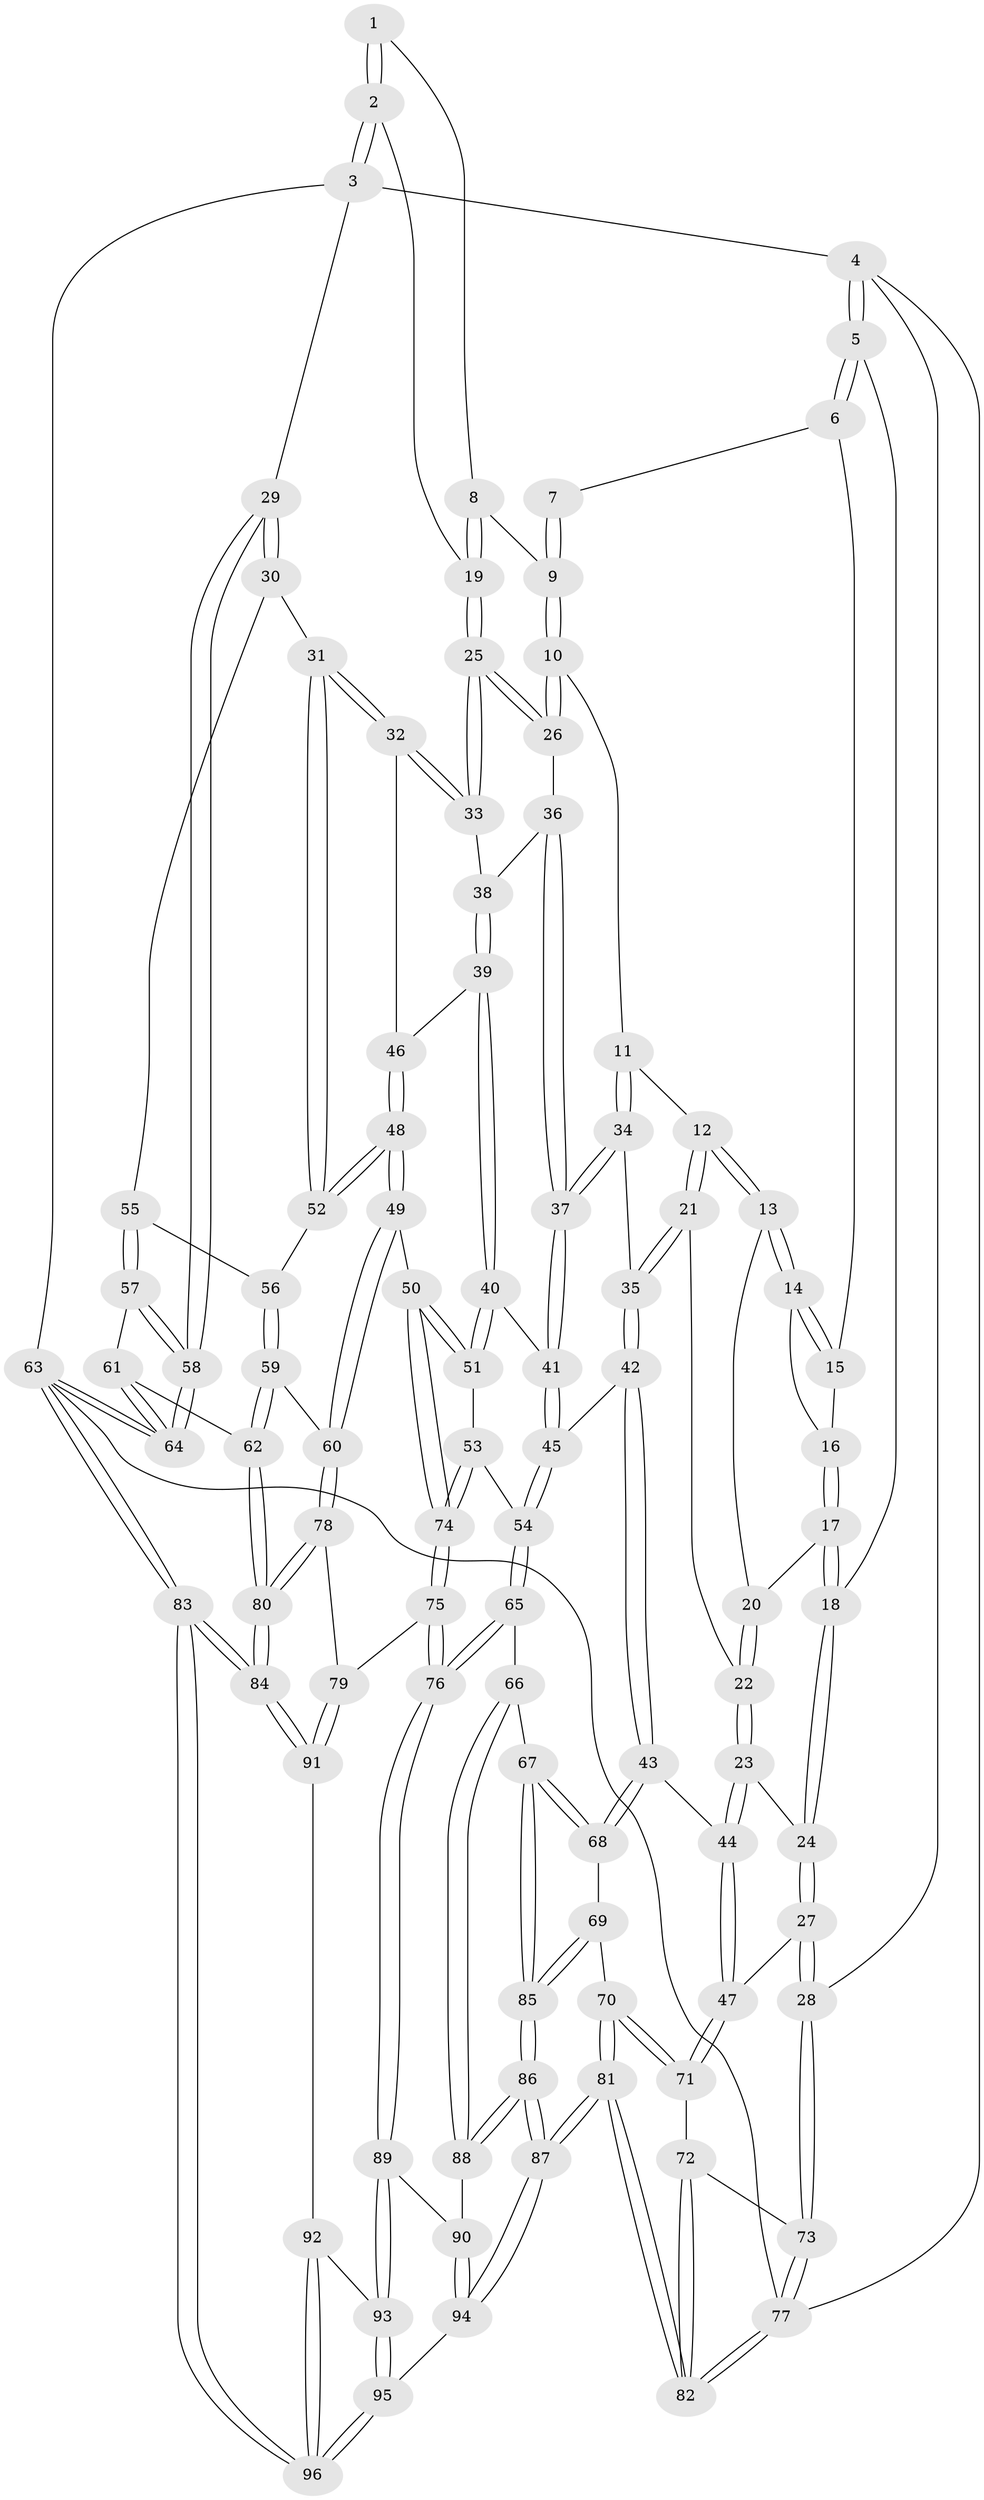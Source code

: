 // coarse degree distribution, {3: 0.14583333333333334, 2: 0.0625, 4: 0.3333333333333333, 6: 0.14583333333333334, 5: 0.2708333333333333, 7: 0.041666666666666664}
// Generated by graph-tools (version 1.1) at 2025/04/03/04/25 22:04:39]
// undirected, 96 vertices, 237 edges
graph export_dot {
graph [start="1"]
  node [color=gray90,style=filled];
  1 [pos="+0.40492860934167335+0"];
  2 [pos="+1+0"];
  3 [pos="+1+0"];
  4 [pos="+0+0"];
  5 [pos="+0+0"];
  6 [pos="+0.27030828207488594+0"];
  7 [pos="+0.3369777689198459+0"];
  8 [pos="+0.5679397287075113+0.0896375542340696"];
  9 [pos="+0.4669850161628559+0.16524257715007176"];
  10 [pos="+0.4557706065374305+0.19339583205386202"];
  11 [pos="+0.42877283113377873+0.1943971649443087"];
  12 [pos="+0.33472019987477314+0.1671188319144292"];
  13 [pos="+0.3297438569428553+0.16349645644194696"];
  14 [pos="+0.31532347097875557+0.1317915092239265"];
  15 [pos="+0.28547945396456587+0"];
  16 [pos="+0.2118168576410365+0.14199605453633726"];
  17 [pos="+0.15851507734644052+0.18307161769506397"];
  18 [pos="+0.13655490221355332+0.18619880458033855"];
  19 [pos="+0.772572398632633+0.08649253549597137"];
  20 [pos="+0.24470867238942623+0.20012932928355995"];
  21 [pos="+0.2733583749687487+0.32319766687633295"];
  22 [pos="+0.27272979497897987+0.3232007627691754"];
  23 [pos="+0.21993963547844803+0.3389567040537761"];
  24 [pos="+0.09636187838977602+0.29706462930621486"];
  25 [pos="+0.742967465094223+0.23117305145253067"];
  26 [pos="+0.46242523043037165+0.20382482459361462"];
  27 [pos="+0+0.35038011921435863"];
  28 [pos="+0+0.38466563428927897"];
  29 [pos="+1+0.3220739920254201"];
  30 [pos="+0.8687548728831131+0.37258237002602385"];
  31 [pos="+0.8363765693035262+0.36529697728984367"];
  32 [pos="+0.744201951188367+0.2581395554966407"];
  33 [pos="+0.7438238108317972+0.25399341513182516"];
  34 [pos="+0.3096321708083218+0.33303758939975486"];
  35 [pos="+0.30521132276460866+0.3335842657635993"];
  36 [pos="+0.47727455424777343+0.26846019890559064"];
  37 [pos="+0.401981182488219+0.3628385700264376"];
  38 [pos="+0.4794766339800572+0.2705728991778542"];
  39 [pos="+0.5827264291009908+0.39096996329776457"];
  40 [pos="+0.5430637537816383+0.41800338536667786"];
  41 [pos="+0.4170455901391279+0.4052652365622251"];
  42 [pos="+0.33120439852752265+0.5315912405325295"];
  43 [pos="+0.2613731424664896+0.5405774757426538"];
  44 [pos="+0.22884632021318332+0.5383020386646549"];
  45 [pos="+0.3564346182442704+0.5356895251895109"];
  46 [pos="+0.5897628255141647+0.3912058947269288"];
  47 [pos="+0.21342251227189699+0.5441706547232757"];
  48 [pos="+0.6767948418725966+0.5359114233193155"];
  49 [pos="+0.6676837991384469+0.5911123227130904"];
  50 [pos="+0.6192612127219423+0.6161373030790486"];
  51 [pos="+0.5176783330437872+0.4706929524845446"];
  52 [pos="+0.7846718733525234+0.4571207759029083"];
  53 [pos="+0.4257103973825818+0.56724069625218"];
  54 [pos="+0.4038666240669725+0.5706649115738233"];
  55 [pos="+0.9118889060799245+0.5305478126698103"];
  56 [pos="+0.8428722175008654+0.5635823445364546"];
  57 [pos="+0.954435257902208+0.5541851287005533"];
  58 [pos="+1+0.4998861638595608"];
  59 [pos="+0.8086063761967336+0.6427819067635964"];
  60 [pos="+0.7325110199197641+0.632516093402581"];
  61 [pos="+0.9153051598328841+0.6631548021433201"];
  62 [pos="+0.8709211726381305+0.6973105543397689"];
  63 [pos="+1+1"];
  64 [pos="+1+0.6588153749257306"];
  65 [pos="+0.3989173283391565+0.726005985967284"];
  66 [pos="+0.34914142335661524+0.7535967200781771"];
  67 [pos="+0.3476616899270475+0.7537827209326197"];
  68 [pos="+0.30097656960263836+0.7359644603172316"];
  69 [pos="+0.21631320259278794+0.7321753070508639"];
  70 [pos="+0.13341087299933505+0.700024122290024"];
  71 [pos="+0.11585269218811892+0.6539527348308262"];
  72 [pos="+0.021628170351889024+0.6277239749895495"];
  73 [pos="+0+0.5500829187005686"];
  74 [pos="+0.6058951240556694+0.6258969055443173"];
  75 [pos="+0.5615555228977915+0.7640720762616562"];
  76 [pos="+0.5134898345623943+0.7794731671378975"];
  77 [pos="+0+1"];
  78 [pos="+0.7163639840977005+0.7712293296720522"];
  79 [pos="+0.6053765775233374+0.7944788456958488"];
  80 [pos="+0.8964226345738352+0.8913574913111718"];
  81 [pos="+0+1"];
  82 [pos="+0+1"];
  83 [pos="+1+1"];
  84 [pos="+0.966696232638108+1"];
  85 [pos="+0.2486602519332735+0.8960655476818623"];
  86 [pos="+0.24474140949103018+0.9071591632099554"];
  87 [pos="+0+1"];
  88 [pos="+0.3797070231498808+0.873862778473013"];
  89 [pos="+0.47794010464040654+0.8894300982241246"];
  90 [pos="+0.4112523421134297+0.900671261139081"];
  91 [pos="+0.6262606870934472+0.8459317071125595"];
  92 [pos="+0.5972075004092678+0.9270919282778541"];
  93 [pos="+0.505537351004658+0.9388235569355561"];
  94 [pos="+0.20257757962642306+1"];
  95 [pos="+0.4787507242807464+1"];
  96 [pos="+0.8836319522120534+1"];
  1 -- 2;
  1 -- 2;
  1 -- 8;
  2 -- 3;
  2 -- 3;
  2 -- 19;
  3 -- 4;
  3 -- 29;
  3 -- 63;
  4 -- 5;
  4 -- 5;
  4 -- 28;
  4 -- 77;
  5 -- 6;
  5 -- 6;
  5 -- 18;
  6 -- 7;
  6 -- 15;
  7 -- 9;
  7 -- 9;
  8 -- 9;
  8 -- 19;
  8 -- 19;
  9 -- 10;
  9 -- 10;
  10 -- 11;
  10 -- 26;
  10 -- 26;
  11 -- 12;
  11 -- 34;
  11 -- 34;
  12 -- 13;
  12 -- 13;
  12 -- 21;
  12 -- 21;
  13 -- 14;
  13 -- 14;
  13 -- 20;
  14 -- 15;
  14 -- 15;
  14 -- 16;
  15 -- 16;
  16 -- 17;
  16 -- 17;
  17 -- 18;
  17 -- 18;
  17 -- 20;
  18 -- 24;
  18 -- 24;
  19 -- 25;
  19 -- 25;
  20 -- 22;
  20 -- 22;
  21 -- 22;
  21 -- 35;
  21 -- 35;
  22 -- 23;
  22 -- 23;
  23 -- 24;
  23 -- 44;
  23 -- 44;
  24 -- 27;
  24 -- 27;
  25 -- 26;
  25 -- 26;
  25 -- 33;
  25 -- 33;
  26 -- 36;
  27 -- 28;
  27 -- 28;
  27 -- 47;
  28 -- 73;
  28 -- 73;
  29 -- 30;
  29 -- 30;
  29 -- 58;
  29 -- 58;
  30 -- 31;
  30 -- 55;
  31 -- 32;
  31 -- 32;
  31 -- 52;
  31 -- 52;
  32 -- 33;
  32 -- 33;
  32 -- 46;
  33 -- 38;
  34 -- 35;
  34 -- 37;
  34 -- 37;
  35 -- 42;
  35 -- 42;
  36 -- 37;
  36 -- 37;
  36 -- 38;
  37 -- 41;
  37 -- 41;
  38 -- 39;
  38 -- 39;
  39 -- 40;
  39 -- 40;
  39 -- 46;
  40 -- 41;
  40 -- 51;
  40 -- 51;
  41 -- 45;
  41 -- 45;
  42 -- 43;
  42 -- 43;
  42 -- 45;
  43 -- 44;
  43 -- 68;
  43 -- 68;
  44 -- 47;
  44 -- 47;
  45 -- 54;
  45 -- 54;
  46 -- 48;
  46 -- 48;
  47 -- 71;
  47 -- 71;
  48 -- 49;
  48 -- 49;
  48 -- 52;
  48 -- 52;
  49 -- 50;
  49 -- 60;
  49 -- 60;
  50 -- 51;
  50 -- 51;
  50 -- 74;
  50 -- 74;
  51 -- 53;
  52 -- 56;
  53 -- 54;
  53 -- 74;
  53 -- 74;
  54 -- 65;
  54 -- 65;
  55 -- 56;
  55 -- 57;
  55 -- 57;
  56 -- 59;
  56 -- 59;
  57 -- 58;
  57 -- 58;
  57 -- 61;
  58 -- 64;
  58 -- 64;
  59 -- 60;
  59 -- 62;
  59 -- 62;
  60 -- 78;
  60 -- 78;
  61 -- 62;
  61 -- 64;
  61 -- 64;
  62 -- 80;
  62 -- 80;
  63 -- 64;
  63 -- 64;
  63 -- 83;
  63 -- 83;
  63 -- 77;
  65 -- 66;
  65 -- 76;
  65 -- 76;
  66 -- 67;
  66 -- 88;
  66 -- 88;
  67 -- 68;
  67 -- 68;
  67 -- 85;
  67 -- 85;
  68 -- 69;
  69 -- 70;
  69 -- 85;
  69 -- 85;
  70 -- 71;
  70 -- 71;
  70 -- 81;
  70 -- 81;
  71 -- 72;
  72 -- 73;
  72 -- 82;
  72 -- 82;
  73 -- 77;
  73 -- 77;
  74 -- 75;
  74 -- 75;
  75 -- 76;
  75 -- 76;
  75 -- 79;
  76 -- 89;
  76 -- 89;
  77 -- 82;
  77 -- 82;
  78 -- 79;
  78 -- 80;
  78 -- 80;
  79 -- 91;
  79 -- 91;
  80 -- 84;
  80 -- 84;
  81 -- 82;
  81 -- 82;
  81 -- 87;
  81 -- 87;
  83 -- 84;
  83 -- 84;
  83 -- 96;
  83 -- 96;
  84 -- 91;
  84 -- 91;
  85 -- 86;
  85 -- 86;
  86 -- 87;
  86 -- 87;
  86 -- 88;
  86 -- 88;
  87 -- 94;
  87 -- 94;
  88 -- 90;
  89 -- 90;
  89 -- 93;
  89 -- 93;
  90 -- 94;
  90 -- 94;
  91 -- 92;
  92 -- 93;
  92 -- 96;
  92 -- 96;
  93 -- 95;
  93 -- 95;
  94 -- 95;
  95 -- 96;
  95 -- 96;
}

